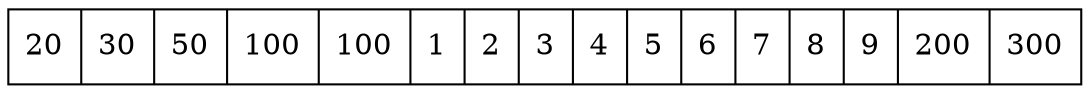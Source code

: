 digraph G{ node [shape = record ];
 rankdir=LR;X[label="{ 20|30|50|100|100|1|2|3|4|5|6|7|8|9|200|300}"]}
